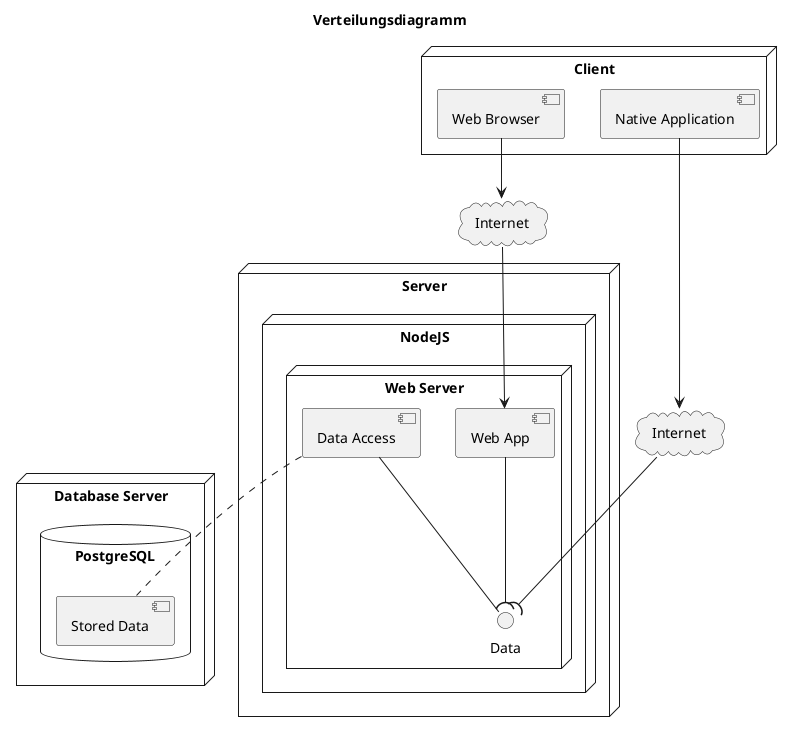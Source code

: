 @startuml

title Verteilungsdiagramm

node "Database Server" {
    database "PostgreSQL\n" {
        [Stored Data] as SD
    }
}


node "Server" {
    node "NodeJS" {
        node "Web Server" {
            [Web App] as WA
            [Data Access] as DA
            interface Data
        }
    }
}


cloud Internet as I1 {
}

cloud Internet as I2 {
}


node "Client" {
    [Web Browser] as WB
    [Native Application] as NA
}


WB -down-> I1
NA -down-> I2
I1 -down-> WA
WA -down-( Data
I2 -down-( Data

DA -- Data
DA .. SD

@enduml